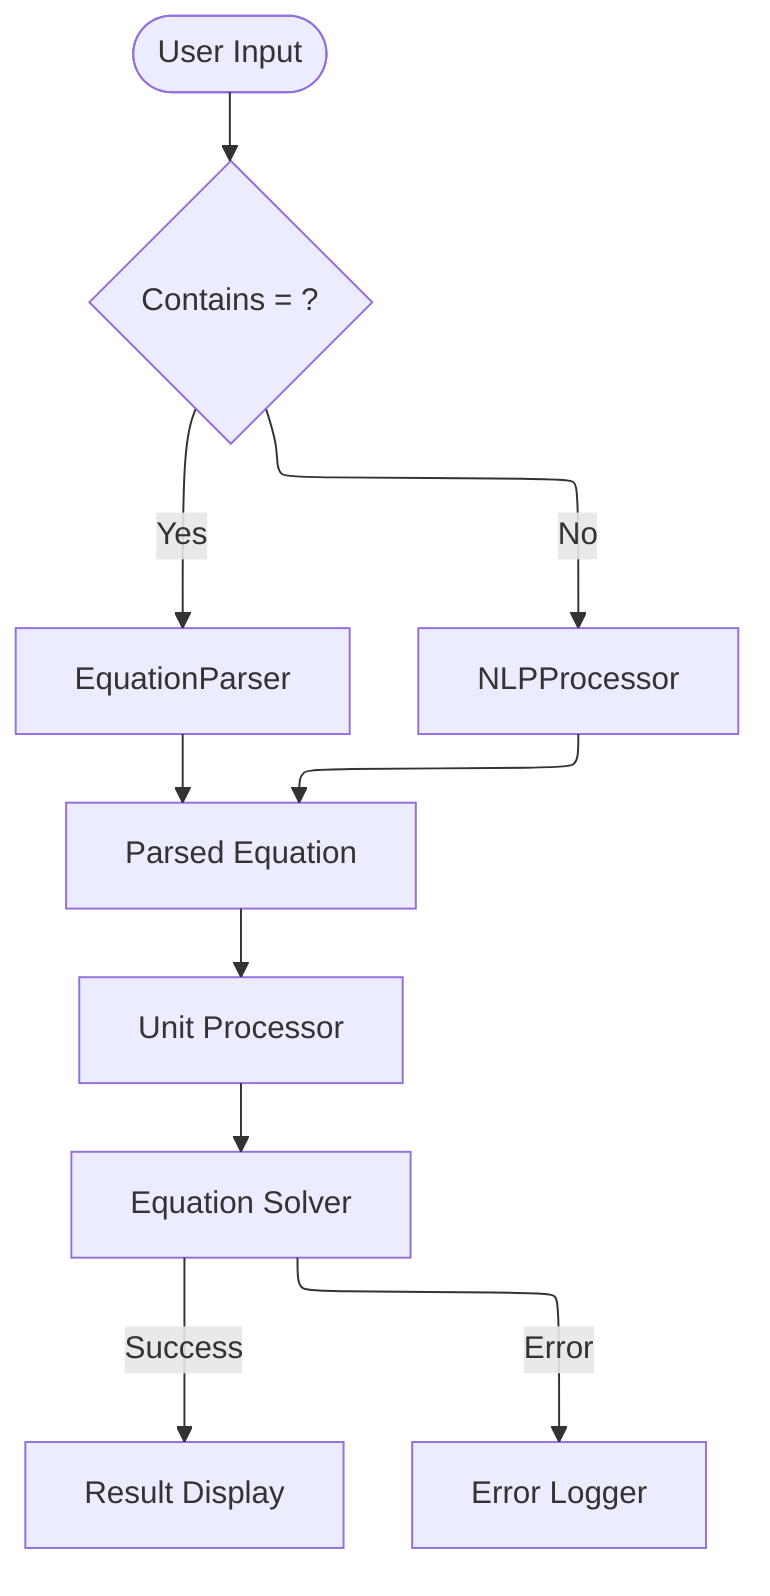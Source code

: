 ---
config:
  theme: mc
  layout: elk
---
flowchart TD
    Start(["User Input"]) --> Decision{"Contains = ?"}
    Decision -- Yes --> EquationParser["EquationParser"]
    Decision -- No --> NLPProcessor["NLPProcessor"]
    EquationParser --> ParsedEquation["Parsed Equation"]
    NLPProcessor --> ParsedEquation
    ParsedEquation --> UnitProcessor["Unit Processor"]
    UnitProcessor --> EquationSolver["Equation Solver"]
    EquationSolver -- Success --> ResultDisplay["Result Display"]
    EquationSolver -- Error --> ErrorLogger["Error Logger"]